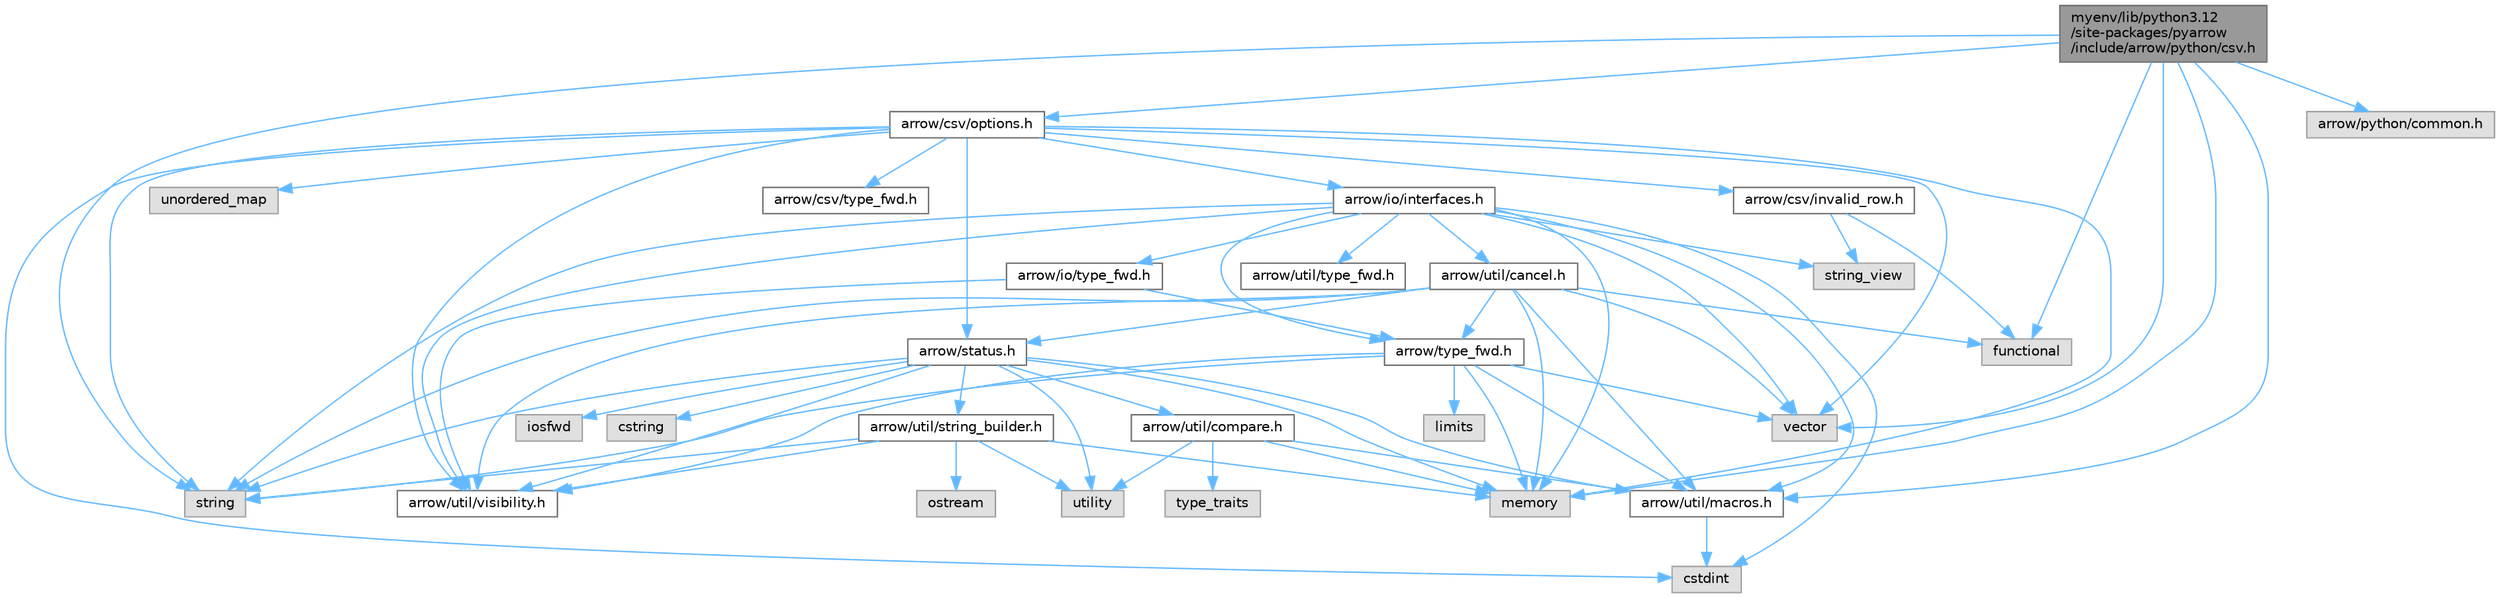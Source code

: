 digraph "myenv/lib/python3.12/site-packages/pyarrow/include/arrow/python/csv.h"
{
 // LATEX_PDF_SIZE
  bgcolor="transparent";
  edge [fontname=Helvetica,fontsize=10,labelfontname=Helvetica,labelfontsize=10];
  node [fontname=Helvetica,fontsize=10,shape=box,height=0.2,width=0.4];
  Node1 [id="Node000001",label="myenv/lib/python3.12\l/site-packages/pyarrow\l/include/arrow/python/csv.h",height=0.2,width=0.4,color="gray40", fillcolor="grey60", style="filled", fontcolor="black",tooltip=" "];
  Node1 -> Node2 [id="edge1_Node000001_Node000002",color="steelblue1",style="solid",tooltip=" "];
  Node2 [id="Node000002",label="functional",height=0.2,width=0.4,color="grey60", fillcolor="#E0E0E0", style="filled",tooltip=" "];
  Node1 -> Node3 [id="edge2_Node000001_Node000003",color="steelblue1",style="solid",tooltip=" "];
  Node3 [id="Node000003",label="memory",height=0.2,width=0.4,color="grey60", fillcolor="#E0E0E0", style="filled",tooltip=" "];
  Node1 -> Node4 [id="edge3_Node000001_Node000004",color="steelblue1",style="solid",tooltip=" "];
  Node4 [id="Node000004",label="string",height=0.2,width=0.4,color="grey60", fillcolor="#E0E0E0", style="filled",tooltip=" "];
  Node1 -> Node5 [id="edge4_Node000001_Node000005",color="steelblue1",style="solid",tooltip=" "];
  Node5 [id="Node000005",label="vector",height=0.2,width=0.4,color="grey60", fillcolor="#E0E0E0", style="filled",tooltip=" "];
  Node1 -> Node6 [id="edge5_Node000001_Node000006",color="steelblue1",style="solid",tooltip=" "];
  Node6 [id="Node000006",label="arrow/csv/options.h",height=0.2,width=0.4,color="grey40", fillcolor="white", style="filled",URL="$csv_2options_8h.html",tooltip=" "];
  Node6 -> Node7 [id="edge6_Node000006_Node000007",color="steelblue1",style="solid",tooltip=" "];
  Node7 [id="Node000007",label="cstdint",height=0.2,width=0.4,color="grey60", fillcolor="#E0E0E0", style="filled",tooltip=" "];
  Node6 -> Node3 [id="edge7_Node000006_Node000003",color="steelblue1",style="solid",tooltip=" "];
  Node6 -> Node4 [id="edge8_Node000006_Node000004",color="steelblue1",style="solid",tooltip=" "];
  Node6 -> Node8 [id="edge9_Node000006_Node000008",color="steelblue1",style="solid",tooltip=" "];
  Node8 [id="Node000008",label="unordered_map",height=0.2,width=0.4,color="grey60", fillcolor="#E0E0E0", style="filled",tooltip=" "];
  Node6 -> Node5 [id="edge10_Node000006_Node000005",color="steelblue1",style="solid",tooltip=" "];
  Node6 -> Node9 [id="edge11_Node000006_Node000009",color="steelblue1",style="solid",tooltip=" "];
  Node9 [id="Node000009",label="arrow/csv/invalid_row.h",height=0.2,width=0.4,color="grey40", fillcolor="white", style="filled",URL="$invalid__row_8h.html",tooltip=" "];
  Node9 -> Node2 [id="edge12_Node000009_Node000002",color="steelblue1",style="solid",tooltip=" "];
  Node9 -> Node10 [id="edge13_Node000009_Node000010",color="steelblue1",style="solid",tooltip=" "];
  Node10 [id="Node000010",label="string_view",height=0.2,width=0.4,color="grey60", fillcolor="#E0E0E0", style="filled",tooltip=" "];
  Node6 -> Node11 [id="edge14_Node000006_Node000011",color="steelblue1",style="solid",tooltip=" "];
  Node11 [id="Node000011",label="arrow/csv/type_fwd.h",height=0.2,width=0.4,color="grey40", fillcolor="white", style="filled",URL="$arrow_2csv_2type__fwd_8h.html",tooltip=" "];
  Node6 -> Node12 [id="edge15_Node000006_Node000012",color="steelblue1",style="solid",tooltip=" "];
  Node12 [id="Node000012",label="arrow/io/interfaces.h",height=0.2,width=0.4,color="grey40", fillcolor="white", style="filled",URL="$interfaces_8h.html",tooltip=" "];
  Node12 -> Node7 [id="edge16_Node000012_Node000007",color="steelblue1",style="solid",tooltip=" "];
  Node12 -> Node3 [id="edge17_Node000012_Node000003",color="steelblue1",style="solid",tooltip=" "];
  Node12 -> Node4 [id="edge18_Node000012_Node000004",color="steelblue1",style="solid",tooltip=" "];
  Node12 -> Node10 [id="edge19_Node000012_Node000010",color="steelblue1",style="solid",tooltip=" "];
  Node12 -> Node5 [id="edge20_Node000012_Node000005",color="steelblue1",style="solid",tooltip=" "];
  Node12 -> Node13 [id="edge21_Node000012_Node000013",color="steelblue1",style="solid",tooltip=" "];
  Node13 [id="Node000013",label="arrow/io/type_fwd.h",height=0.2,width=0.4,color="grey40", fillcolor="white", style="filled",URL="$arrow_2io_2type__fwd_8h.html",tooltip=" "];
  Node13 -> Node14 [id="edge22_Node000013_Node000014",color="steelblue1",style="solid",tooltip=" "];
  Node14 [id="Node000014",label="arrow/type_fwd.h",height=0.2,width=0.4,color="grey40", fillcolor="white", style="filled",URL="$arrow_2type__fwd_8h.html",tooltip=" "];
  Node14 -> Node15 [id="edge23_Node000014_Node000015",color="steelblue1",style="solid",tooltip=" "];
  Node15 [id="Node000015",label="limits",height=0.2,width=0.4,color="grey60", fillcolor="#E0E0E0", style="filled",tooltip=" "];
  Node14 -> Node3 [id="edge24_Node000014_Node000003",color="steelblue1",style="solid",tooltip=" "];
  Node14 -> Node4 [id="edge25_Node000014_Node000004",color="steelblue1",style="solid",tooltip=" "];
  Node14 -> Node5 [id="edge26_Node000014_Node000005",color="steelblue1",style="solid",tooltip=" "];
  Node14 -> Node16 [id="edge27_Node000014_Node000016",color="steelblue1",style="solid",tooltip=" "];
  Node16 [id="Node000016",label="arrow/util/macros.h",height=0.2,width=0.4,color="grey40", fillcolor="white", style="filled",URL="$macros_8h.html",tooltip=" "];
  Node16 -> Node7 [id="edge28_Node000016_Node000007",color="steelblue1",style="solid",tooltip=" "];
  Node14 -> Node17 [id="edge29_Node000014_Node000017",color="steelblue1",style="solid",tooltip=" "];
  Node17 [id="Node000017",label="arrow/util/visibility.h",height=0.2,width=0.4,color="grey40", fillcolor="white", style="filled",URL="$include_2arrow_2util_2visibility_8h.html",tooltip=" "];
  Node13 -> Node17 [id="edge30_Node000013_Node000017",color="steelblue1",style="solid",tooltip=" "];
  Node12 -> Node14 [id="edge31_Node000012_Node000014",color="steelblue1",style="solid",tooltip=" "];
  Node12 -> Node18 [id="edge32_Node000012_Node000018",color="steelblue1",style="solid",tooltip=" "];
  Node18 [id="Node000018",label="arrow/util/cancel.h",height=0.2,width=0.4,color="grey40", fillcolor="white", style="filled",URL="$cancel_8h.html",tooltip=" "];
  Node18 -> Node2 [id="edge33_Node000018_Node000002",color="steelblue1",style="solid",tooltip=" "];
  Node18 -> Node3 [id="edge34_Node000018_Node000003",color="steelblue1",style="solid",tooltip=" "];
  Node18 -> Node4 [id="edge35_Node000018_Node000004",color="steelblue1",style="solid",tooltip=" "];
  Node18 -> Node5 [id="edge36_Node000018_Node000005",color="steelblue1",style="solid",tooltip=" "];
  Node18 -> Node19 [id="edge37_Node000018_Node000019",color="steelblue1",style="solid",tooltip=" "];
  Node19 [id="Node000019",label="arrow/status.h",height=0.2,width=0.4,color="grey40", fillcolor="white", style="filled",URL="$status_8h.html",tooltip=" "];
  Node19 -> Node20 [id="edge38_Node000019_Node000020",color="steelblue1",style="solid",tooltip=" "];
  Node20 [id="Node000020",label="cstring",height=0.2,width=0.4,color="grey60", fillcolor="#E0E0E0", style="filled",tooltip=" "];
  Node19 -> Node21 [id="edge39_Node000019_Node000021",color="steelblue1",style="solid",tooltip=" "];
  Node21 [id="Node000021",label="iosfwd",height=0.2,width=0.4,color="grey60", fillcolor="#E0E0E0", style="filled",tooltip=" "];
  Node19 -> Node3 [id="edge40_Node000019_Node000003",color="steelblue1",style="solid",tooltip=" "];
  Node19 -> Node4 [id="edge41_Node000019_Node000004",color="steelblue1",style="solid",tooltip=" "];
  Node19 -> Node22 [id="edge42_Node000019_Node000022",color="steelblue1",style="solid",tooltip=" "];
  Node22 [id="Node000022",label="utility",height=0.2,width=0.4,color="grey60", fillcolor="#E0E0E0", style="filled",tooltip=" "];
  Node19 -> Node23 [id="edge43_Node000019_Node000023",color="steelblue1",style="solid",tooltip=" "];
  Node23 [id="Node000023",label="arrow/util/compare.h",height=0.2,width=0.4,color="grey40", fillcolor="white", style="filled",URL="$util_2compare_8h.html",tooltip=" "];
  Node23 -> Node3 [id="edge44_Node000023_Node000003",color="steelblue1",style="solid",tooltip=" "];
  Node23 -> Node24 [id="edge45_Node000023_Node000024",color="steelblue1",style="solid",tooltip=" "];
  Node24 [id="Node000024",label="type_traits",height=0.2,width=0.4,color="grey60", fillcolor="#E0E0E0", style="filled",tooltip=" "];
  Node23 -> Node22 [id="edge46_Node000023_Node000022",color="steelblue1",style="solid",tooltip=" "];
  Node23 -> Node16 [id="edge47_Node000023_Node000016",color="steelblue1",style="solid",tooltip=" "];
  Node19 -> Node16 [id="edge48_Node000019_Node000016",color="steelblue1",style="solid",tooltip=" "];
  Node19 -> Node25 [id="edge49_Node000019_Node000025",color="steelblue1",style="solid",tooltip=" "];
  Node25 [id="Node000025",label="arrow/util/string_builder.h",height=0.2,width=0.4,color="grey40", fillcolor="white", style="filled",URL="$string__builder_8h.html",tooltip=" "];
  Node25 -> Node3 [id="edge50_Node000025_Node000003",color="steelblue1",style="solid",tooltip=" "];
  Node25 -> Node26 [id="edge51_Node000025_Node000026",color="steelblue1",style="solid",tooltip=" "];
  Node26 [id="Node000026",label="ostream",height=0.2,width=0.4,color="grey60", fillcolor="#E0E0E0", style="filled",tooltip=" "];
  Node25 -> Node4 [id="edge52_Node000025_Node000004",color="steelblue1",style="solid",tooltip=" "];
  Node25 -> Node22 [id="edge53_Node000025_Node000022",color="steelblue1",style="solid",tooltip=" "];
  Node25 -> Node17 [id="edge54_Node000025_Node000017",color="steelblue1",style="solid",tooltip=" "];
  Node19 -> Node17 [id="edge55_Node000019_Node000017",color="steelblue1",style="solid",tooltip=" "];
  Node18 -> Node14 [id="edge56_Node000018_Node000014",color="steelblue1",style="solid",tooltip=" "];
  Node18 -> Node16 [id="edge57_Node000018_Node000016",color="steelblue1",style="solid",tooltip=" "];
  Node18 -> Node17 [id="edge58_Node000018_Node000017",color="steelblue1",style="solid",tooltip=" "];
  Node12 -> Node16 [id="edge59_Node000012_Node000016",color="steelblue1",style="solid",tooltip=" "];
  Node12 -> Node27 [id="edge60_Node000012_Node000027",color="steelblue1",style="solid",tooltip=" "];
  Node27 [id="Node000027",label="arrow/util/type_fwd.h",height=0.2,width=0.4,color="grey40", fillcolor="white", style="filled",URL="$arrow_2util_2type__fwd_8h.html",tooltip=" "];
  Node12 -> Node17 [id="edge61_Node000012_Node000017",color="steelblue1",style="solid",tooltip=" "];
  Node6 -> Node19 [id="edge62_Node000006_Node000019",color="steelblue1",style="solid",tooltip=" "];
  Node6 -> Node17 [id="edge63_Node000006_Node000017",color="steelblue1",style="solid",tooltip=" "];
  Node1 -> Node28 [id="edge64_Node000001_Node000028",color="steelblue1",style="solid",tooltip=" "];
  Node28 [id="Node000028",label="arrow/python/common.h",height=0.2,width=0.4,color="grey60", fillcolor="#E0E0E0", style="filled",tooltip=" "];
  Node1 -> Node16 [id="edge65_Node000001_Node000016",color="steelblue1",style="solid",tooltip=" "];
}
